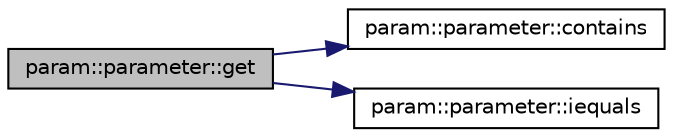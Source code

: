 digraph "param::parameter::get"
{
 // LATEX_PDF_SIZE
  edge [fontname="Helvetica",fontsize="10",labelfontname="Helvetica",labelfontsize="10"];
  node [fontname="Helvetica",fontsize="10",shape=record];
  rankdir="LR";
  Node1 [label="param::parameter::get",height=0.2,width=0.4,color="black", fillcolor="grey75", style="filled", fontcolor="black",tooltip=" "];
  Node1 -> Node2 [color="midnightblue",fontsize="10",style="solid",fontname="Helvetica"];
  Node2 [label="param::parameter::contains",height=0.2,width=0.4,color="black", fillcolor="white", style="filled",URL="$classparam_1_1parameter.html#aba87a06a29b36512ec6f50662e55bafa",tooltip=" "];
  Node1 -> Node3 [color="midnightblue",fontsize="10",style="solid",fontname="Helvetica"];
  Node3 [label="param::parameter::iequals",height=0.2,width=0.4,color="black", fillcolor="white", style="filled",URL="$classparam_1_1parameter.html#ab0eb0c1493c448129530ca720be638ca",tooltip=" "];
}
